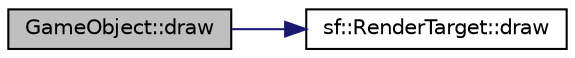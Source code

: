 digraph "GameObject::draw"
{
  edge [fontname="Helvetica",fontsize="10",labelfontname="Helvetica",labelfontsize="10"];
  node [fontname="Helvetica",fontsize="10",shape=record];
  rankdir="LR";
  Node0 [label="GameObject::draw",height=0.2,width=0.4,color="black", fillcolor="grey75", style="filled", fontcolor="black"];
  Node0 -> Node1 [color="midnightblue",fontsize="10",style="solid"];
  Node1 [label="sf::RenderTarget::draw",height=0.2,width=0.4,color="black", fillcolor="white", style="filled",URL="$classsf_1_1_render_target.html#a12417a3bcc245c41d957b29583556f39",tooltip="Draw a drawable object to the render target. "];
}
